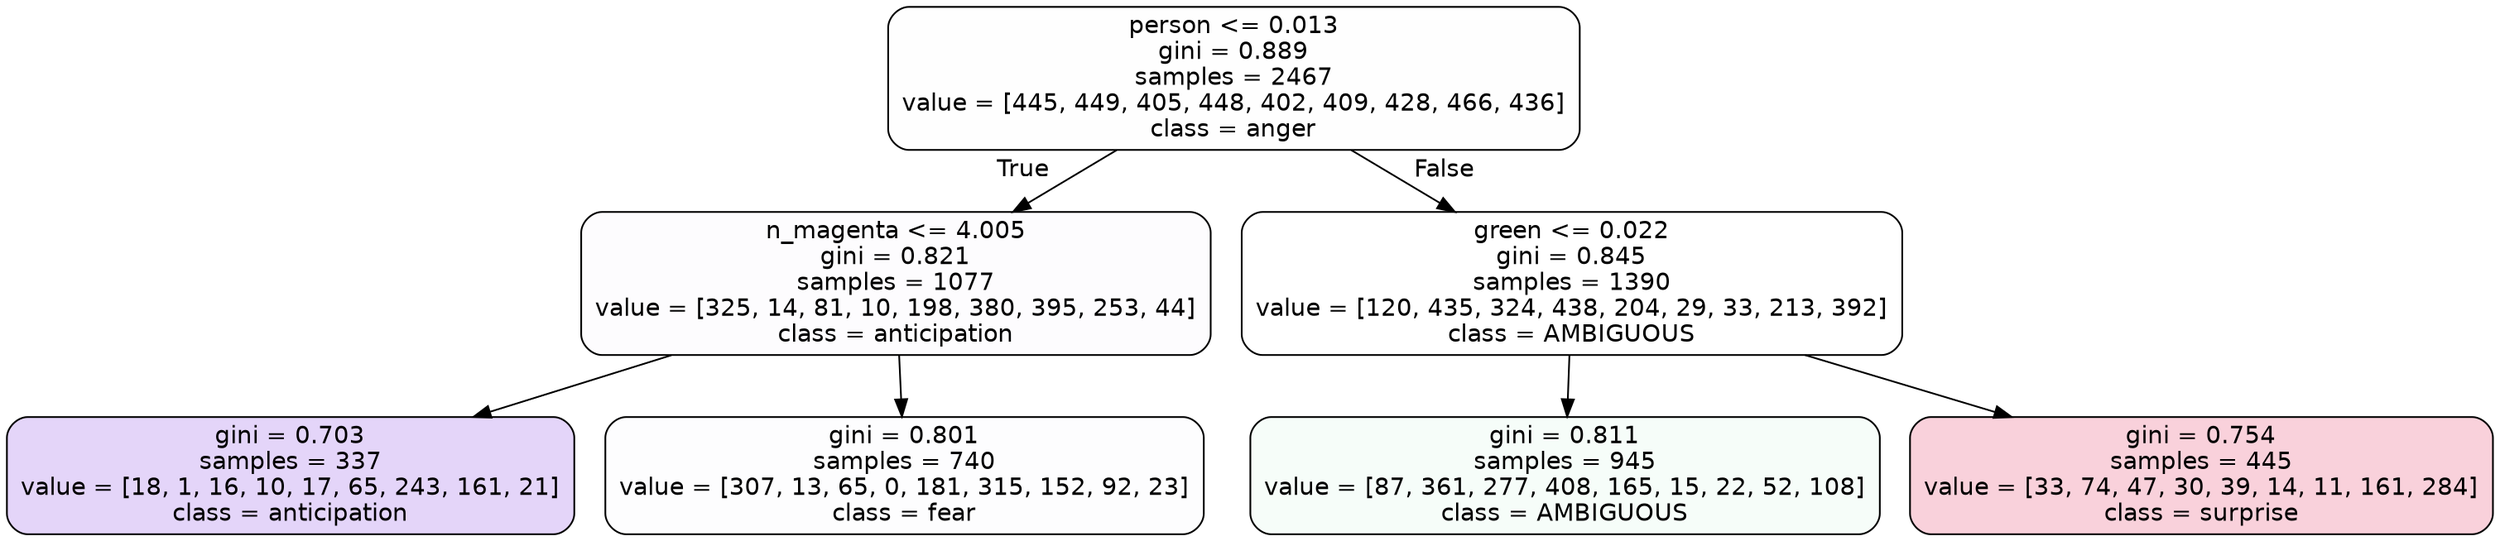 digraph Tree {
node [shape=box, style="filled, rounded", color="black", fontname=helvetica] ;
edge [fontname=helvetica] ;
0 [label="person <= 0.013\ngini = 0.889\nsamples = 2467\nvalue = [445, 449, 405, 448, 402, 409, 428, 466, 436]\nclass = anger", fillcolor="#e539d701"] ;
1 [label="n_magenta <= 4.005\ngini = 0.821\nsamples = 1077\nvalue = [325, 14, 81, 10, 198, 380, 395, 253, 44]\nclass = anticipation", fillcolor="#8139e503"] ;
0 -> 1 [labeldistance=2.5, labelangle=45, headlabel="True"] ;
2 [label="gini = 0.703\nsamples = 337\nvalue = [18, 1, 16, 10, 17, 65, 243, 161, 21]\nclass = anticipation", fillcolor="#8139e535"] ;
1 -> 2 ;
3 [label="gini = 0.801\nsamples = 740\nvalue = [307, 13, 65, 0, 181, 315, 152, 92, 23]\nclass = fear", fillcolor="#3964e502"] ;
1 -> 3 ;
4 [label="green <= 0.022\ngini = 0.845\nsamples = 1390\nvalue = [120, 435, 324, 438, 204, 29, 33, 213, 392]\nclass = AMBIGUOUS", fillcolor="#39e58100"] ;
0 -> 4 [labeldistance=2.5, labelangle=-45, headlabel="False"] ;
5 [label="gini = 0.811\nsamples = 945\nvalue = [87, 361, 277, 408, 165, 15, 22, 52, 108]\nclass = AMBIGUOUS", fillcolor="#39e5810b"] ;
4 -> 5 ;
6 [label="gini = 0.754\nsamples = 445\nvalue = [33, 74, 47, 30, 39, 14, 11, 161, 284]\nclass = surprise", fillcolor="#e539643b"] ;
4 -> 6 ;
}